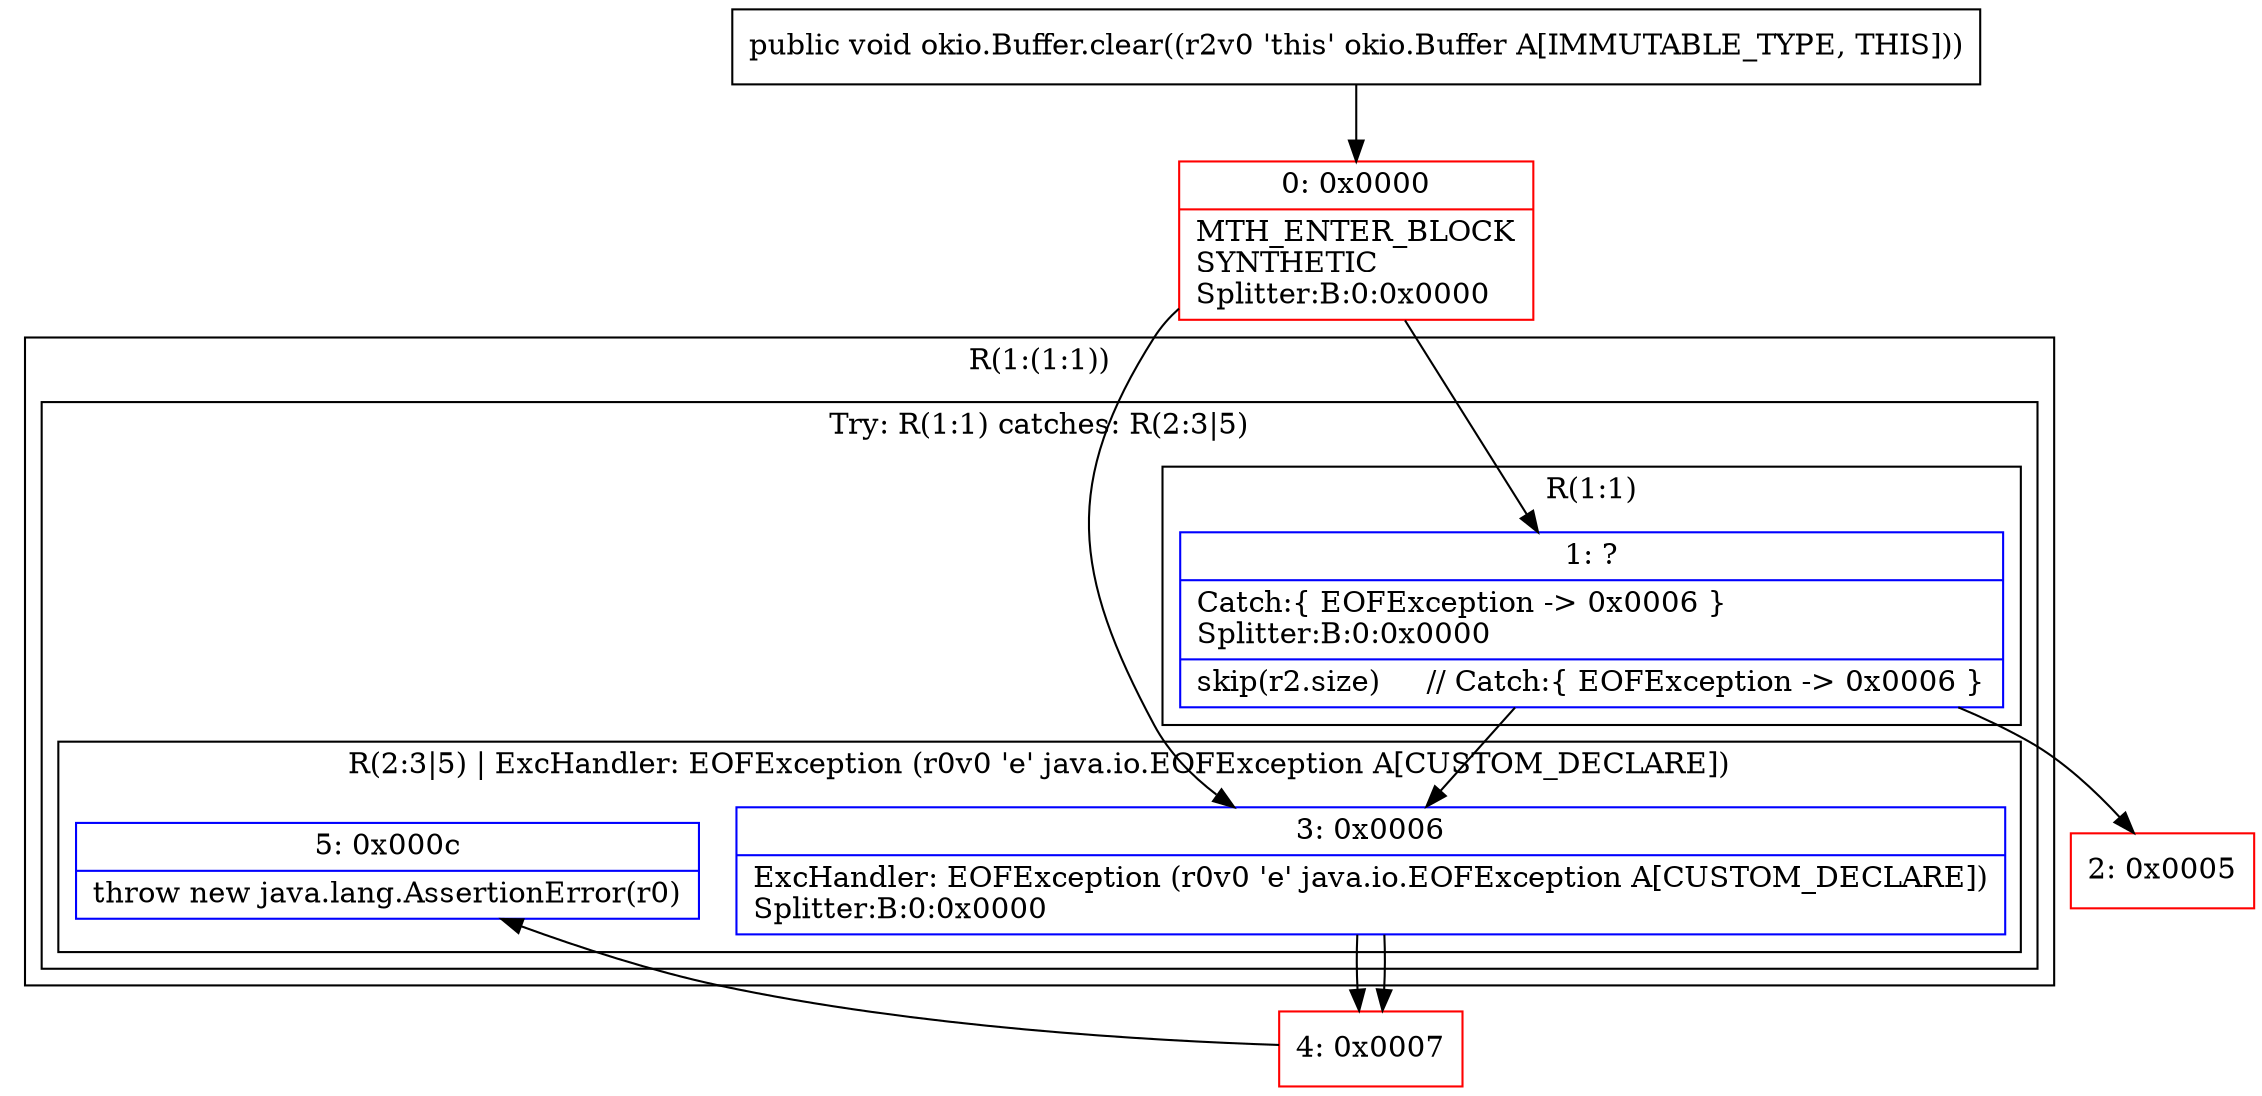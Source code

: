 digraph "CFG forokio.Buffer.clear()V" {
subgraph cluster_Region_1730599947 {
label = "R(1:(1:1))";
node [shape=record,color=blue];
subgraph cluster_TryCatchRegion_53250343 {
label = "Try: R(1:1) catches: R(2:3|5)";
node [shape=record,color=blue];
subgraph cluster_Region_196300817 {
label = "R(1:1)";
node [shape=record,color=blue];
Node_1 [shape=record,label="{1\:\ ?|Catch:\{ EOFException \-\> 0x0006 \}\lSplitter:B:0:0x0000\l|skip(r2.size)     \/\/ Catch:\{ EOFException \-\> 0x0006 \}\l}"];
}
subgraph cluster_Region_1474744651 {
label = "R(2:3|5) | ExcHandler: EOFException (r0v0 'e' java.io.EOFException A[CUSTOM_DECLARE])\l";
node [shape=record,color=blue];
Node_3 [shape=record,label="{3\:\ 0x0006|ExcHandler: EOFException (r0v0 'e' java.io.EOFException A[CUSTOM_DECLARE])\lSplitter:B:0:0x0000\l}"];
Node_5 [shape=record,label="{5\:\ 0x000c|throw new java.lang.AssertionError(r0)\l}"];
}
}
}
subgraph cluster_Region_1474744651 {
label = "R(2:3|5) | ExcHandler: EOFException (r0v0 'e' java.io.EOFException A[CUSTOM_DECLARE])\l";
node [shape=record,color=blue];
Node_3 [shape=record,label="{3\:\ 0x0006|ExcHandler: EOFException (r0v0 'e' java.io.EOFException A[CUSTOM_DECLARE])\lSplitter:B:0:0x0000\l}"];
Node_5 [shape=record,label="{5\:\ 0x000c|throw new java.lang.AssertionError(r0)\l}"];
}
Node_0 [shape=record,color=red,label="{0\:\ 0x0000|MTH_ENTER_BLOCK\lSYNTHETIC\lSplitter:B:0:0x0000\l}"];
Node_2 [shape=record,color=red,label="{2\:\ 0x0005}"];
Node_4 [shape=record,color=red,label="{4\:\ 0x0007}"];
MethodNode[shape=record,label="{public void okio.Buffer.clear((r2v0 'this' okio.Buffer A[IMMUTABLE_TYPE, THIS])) }"];
MethodNode -> Node_0;
Node_1 -> Node_2;
Node_1 -> Node_3;
Node_3 -> Node_4;
Node_3 -> Node_4;
Node_0 -> Node_1;
Node_0 -> Node_3;
Node_4 -> Node_5;
}

